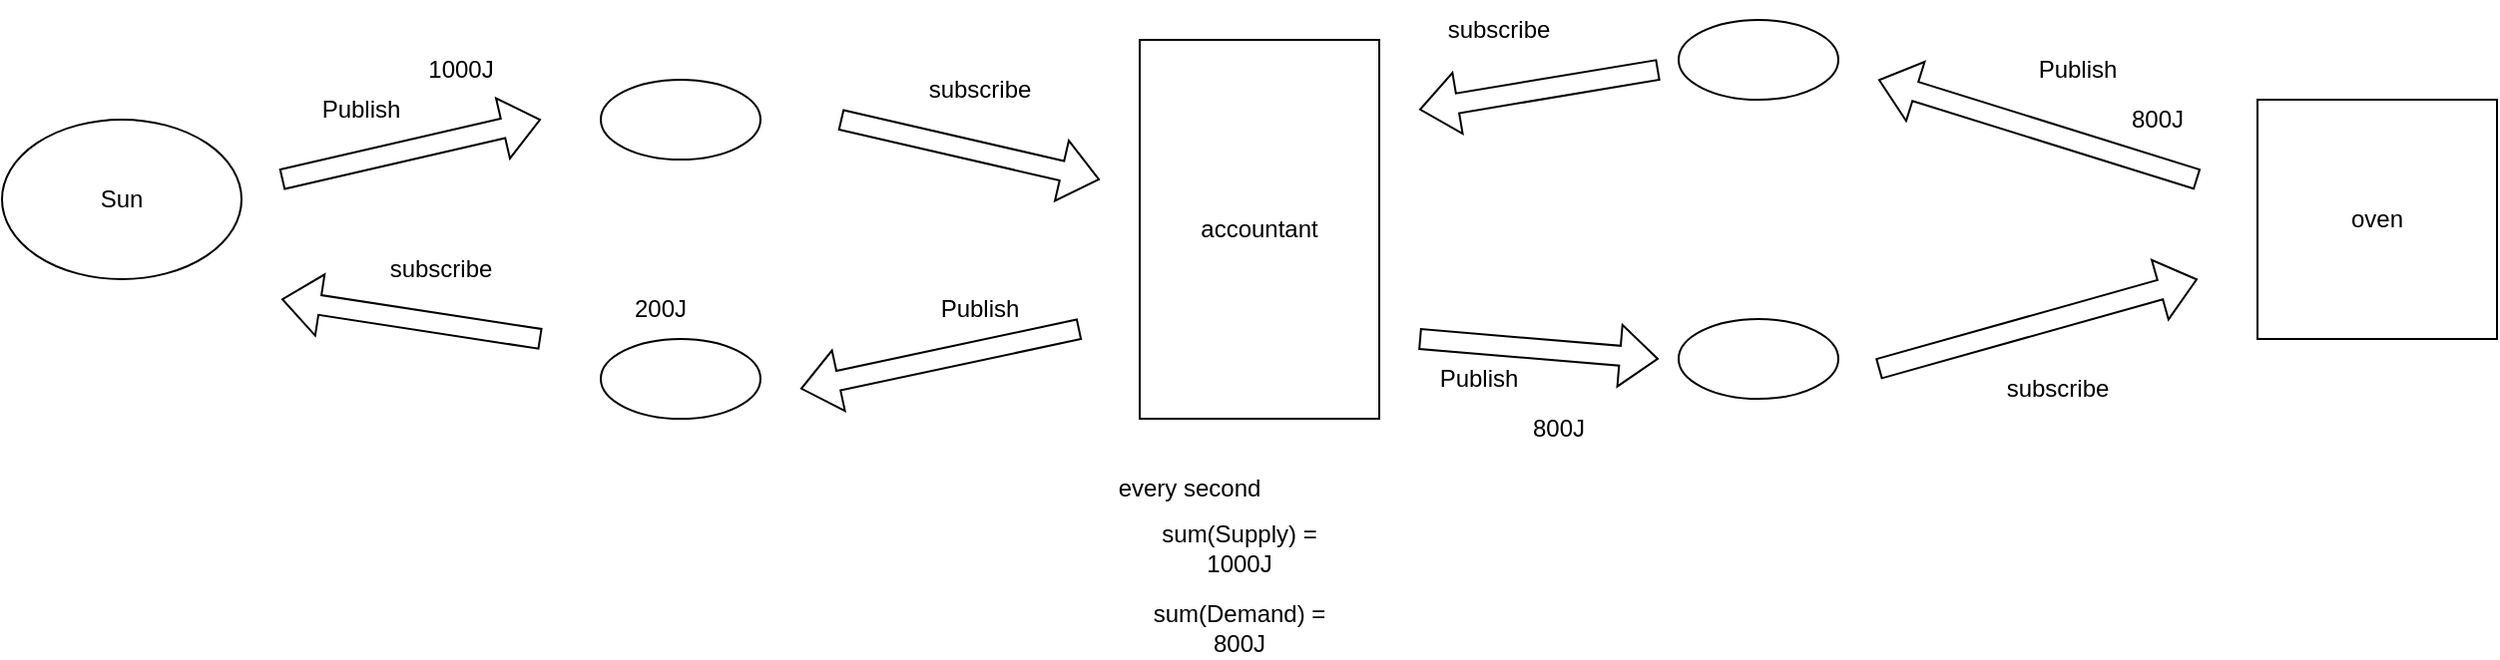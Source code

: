 <mxfile version="16.0.2" type="device"><diagram id="ozED99MWx7mYn1up44-D" name="Page-1"><mxGraphModel dx="1360" dy="878" grid="1" gridSize="10" guides="1" tooltips="1" connect="1" arrows="1" fold="1" page="1" pageScale="1" pageWidth="2339" pageHeight="3300" math="0" shadow="0"><root><mxCell id="0"/><mxCell id="1" parent="0"/><mxCell id="3gBxRlLpvoRQs9lirUoI-1" value="Sun" style="ellipse;whiteSpace=wrap;html=1;" parent="1" vertex="1"><mxGeometry x="10" y="310" width="120" height="80" as="geometry"/></mxCell><mxCell id="3gBxRlLpvoRQs9lirUoI-2" value="" style="shape=flexArrow;endArrow=classic;html=1;rounded=0;" parent="1" edge="1"><mxGeometry width="50" height="50" relative="1" as="geometry"><mxPoint x="150" y="340" as="sourcePoint"/><mxPoint x="280" y="310" as="targetPoint"/></mxGeometry></mxCell><mxCell id="3gBxRlLpvoRQs9lirUoI-3" value="Publish" style="text;html=1;strokeColor=none;fillColor=none;align=center;verticalAlign=middle;whiteSpace=wrap;rounded=0;" parent="1" vertex="1"><mxGeometry x="160" y="290" width="60" height="30" as="geometry"/></mxCell><mxCell id="3gBxRlLpvoRQs9lirUoI-4" value="1000J" style="text;html=1;strokeColor=none;fillColor=none;align=center;verticalAlign=middle;whiteSpace=wrap;rounded=0;" parent="1" vertex="1"><mxGeometry x="210" y="270" width="60" height="30" as="geometry"/></mxCell><mxCell id="3gBxRlLpvoRQs9lirUoI-5" value="oven" style="rounded=0;whiteSpace=wrap;html=1;" parent="1" vertex="1"><mxGeometry x="1140" y="300" width="120" height="120" as="geometry"/></mxCell><mxCell id="ge9X2RuyKDakelhBbSxx-1" value="" style="shape=flexArrow;endArrow=classic;html=1;rounded=0;" edge="1" parent="1"><mxGeometry width="50" height="50" relative="1" as="geometry"><mxPoint x="1110" y="340" as="sourcePoint"/><mxPoint x="950" y="290" as="targetPoint"/></mxGeometry></mxCell><mxCell id="ge9X2RuyKDakelhBbSxx-2" value="Publish" style="text;html=1;strokeColor=none;fillColor=none;align=center;verticalAlign=middle;whiteSpace=wrap;rounded=0;" vertex="1" parent="1"><mxGeometry x="1020" y="270" width="60" height="30" as="geometry"/></mxCell><mxCell id="ge9X2RuyKDakelhBbSxx-3" value="800J" style="text;html=1;strokeColor=none;fillColor=none;align=center;verticalAlign=middle;whiteSpace=wrap;rounded=0;" vertex="1" parent="1"><mxGeometry x="1060" y="295" width="60" height="30" as="geometry"/></mxCell><mxCell id="ge9X2RuyKDakelhBbSxx-4" value="accountant" style="rounded=0;whiteSpace=wrap;html=1;" vertex="1" parent="1"><mxGeometry x="580" y="270" width="120" height="190" as="geometry"/></mxCell><mxCell id="ge9X2RuyKDakelhBbSxx-5" value="" style="shape=flexArrow;endArrow=classic;html=1;rounded=0;" edge="1" parent="1"><mxGeometry width="50" height="50" relative="1" as="geometry"><mxPoint x="280" y="420" as="sourcePoint"/><mxPoint x="150" y="400" as="targetPoint"/></mxGeometry></mxCell><mxCell id="ge9X2RuyKDakelhBbSxx-6" value="" style="ellipse;whiteSpace=wrap;html=1;" vertex="1" parent="1"><mxGeometry x="310" y="290" width="80" height="40" as="geometry"/></mxCell><mxCell id="ge9X2RuyKDakelhBbSxx-7" value="" style="ellipse;whiteSpace=wrap;html=1;" vertex="1" parent="1"><mxGeometry x="850" y="260" width="80" height="40" as="geometry"/></mxCell><mxCell id="ge9X2RuyKDakelhBbSxx-8" value="" style="ellipse;whiteSpace=wrap;html=1;" vertex="1" parent="1"><mxGeometry x="310" y="420" width="80" height="40" as="geometry"/></mxCell><mxCell id="ge9X2RuyKDakelhBbSxx-9" value="subscribe" style="text;html=1;strokeColor=none;fillColor=none;align=center;verticalAlign=middle;whiteSpace=wrap;rounded=0;" vertex="1" parent="1"><mxGeometry x="200" y="370" width="60" height="30" as="geometry"/></mxCell><mxCell id="ge9X2RuyKDakelhBbSxx-10" value="200J" style="text;html=1;strokeColor=none;fillColor=none;align=center;verticalAlign=middle;whiteSpace=wrap;rounded=0;" vertex="1" parent="1"><mxGeometry x="310" y="390" width="60" height="30" as="geometry"/></mxCell><mxCell id="ge9X2RuyKDakelhBbSxx-12" value="" style="shape=flexArrow;endArrow=classic;html=1;rounded=0;" edge="1" parent="1"><mxGeometry width="50" height="50" relative="1" as="geometry"><mxPoint x="950" y="435" as="sourcePoint"/><mxPoint x="1110" y="390" as="targetPoint"/></mxGeometry></mxCell><mxCell id="ge9X2RuyKDakelhBbSxx-13" value="" style="ellipse;whiteSpace=wrap;html=1;" vertex="1" parent="1"><mxGeometry x="850" y="410" width="80" height="40" as="geometry"/></mxCell><mxCell id="ge9X2RuyKDakelhBbSxx-16" value="" style="shape=flexArrow;endArrow=classic;html=1;rounded=0;" edge="1" parent="1"><mxGeometry width="50" height="50" relative="1" as="geometry"><mxPoint x="430" y="310" as="sourcePoint"/><mxPoint x="560" y="340" as="targetPoint"/></mxGeometry></mxCell><mxCell id="ge9X2RuyKDakelhBbSxx-19" value="" style="shape=flexArrow;endArrow=classic;html=1;rounded=0;" edge="1" parent="1"><mxGeometry width="50" height="50" relative="1" as="geometry"><mxPoint x="840" y="285" as="sourcePoint"/><mxPoint x="720" y="305" as="targetPoint"/></mxGeometry></mxCell><mxCell id="ge9X2RuyKDakelhBbSxx-21" value="subscribe" style="text;html=1;strokeColor=none;fillColor=none;align=center;verticalAlign=middle;whiteSpace=wrap;rounded=0;" vertex="1" parent="1"><mxGeometry x="470" y="280" width="60" height="30" as="geometry"/></mxCell><mxCell id="ge9X2RuyKDakelhBbSxx-22" value="subscribe" style="text;html=1;strokeColor=none;fillColor=none;align=center;verticalAlign=middle;whiteSpace=wrap;rounded=0;" vertex="1" parent="1"><mxGeometry x="1010" y="430" width="60" height="30" as="geometry"/></mxCell><mxCell id="ge9X2RuyKDakelhBbSxx-23" value="subscribe" style="text;html=1;strokeColor=none;fillColor=none;align=center;verticalAlign=middle;whiteSpace=wrap;rounded=0;" vertex="1" parent="1"><mxGeometry x="730" y="250" width="60" height="30" as="geometry"/></mxCell><mxCell id="ge9X2RuyKDakelhBbSxx-25" value="" style="shape=flexArrow;endArrow=classic;html=1;rounded=0;" edge="1" parent="1"><mxGeometry width="50" height="50" relative="1" as="geometry"><mxPoint x="550" y="415" as="sourcePoint"/><mxPoint x="410" y="445" as="targetPoint"/></mxGeometry></mxCell><mxCell id="ge9X2RuyKDakelhBbSxx-27" value="Publish" style="text;html=1;strokeColor=none;fillColor=none;align=center;verticalAlign=middle;whiteSpace=wrap;rounded=0;" vertex="1" parent="1"><mxGeometry x="470" y="390" width="60" height="30" as="geometry"/></mxCell><mxCell id="ge9X2RuyKDakelhBbSxx-29" value="" style="shape=flexArrow;endArrow=classic;html=1;rounded=0;" edge="1" parent="1"><mxGeometry width="50" height="50" relative="1" as="geometry"><mxPoint x="720" y="420" as="sourcePoint"/><mxPoint x="840" y="430" as="targetPoint"/></mxGeometry></mxCell><mxCell id="ge9X2RuyKDakelhBbSxx-30" value="800J" style="text;html=1;strokeColor=none;fillColor=none;align=center;verticalAlign=middle;whiteSpace=wrap;rounded=0;" vertex="1" parent="1"><mxGeometry x="760" y="450" width="60" height="30" as="geometry"/></mxCell><mxCell id="ge9X2RuyKDakelhBbSxx-31" value="Publish" style="text;html=1;strokeColor=none;fillColor=none;align=center;verticalAlign=middle;whiteSpace=wrap;rounded=0;" vertex="1" parent="1"><mxGeometry x="720" y="425" width="60" height="30" as="geometry"/></mxCell><mxCell id="ge9X2RuyKDakelhBbSxx-32" value="sum(Supply) = 1000J" style="text;html=1;strokeColor=none;fillColor=none;align=center;verticalAlign=middle;whiteSpace=wrap;rounded=0;" vertex="1" parent="1"><mxGeometry x="580" y="510" width="100" height="30" as="geometry"/></mxCell><mxCell id="ge9X2RuyKDakelhBbSxx-33" value="sum(Demand) = 800J" style="text;html=1;strokeColor=none;fillColor=none;align=center;verticalAlign=middle;whiteSpace=wrap;rounded=0;" vertex="1" parent="1"><mxGeometry x="580" y="550" width="100" height="30" as="geometry"/></mxCell><mxCell id="ge9X2RuyKDakelhBbSxx-34" value="every second" style="text;html=1;strokeColor=none;fillColor=none;align=center;verticalAlign=middle;whiteSpace=wrap;rounded=0;" vertex="1" parent="1"><mxGeometry x="550" y="480" width="110" height="30" as="geometry"/></mxCell></root></mxGraphModel></diagram></mxfile>
